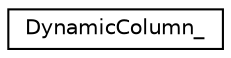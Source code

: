 digraph "Graphical Class Hierarchy"
{
  edge [fontname="Helvetica",fontsize="10",labelfontname="Helvetica",labelfontsize="10"];
  node [fontname="Helvetica",fontsize="10",shape=record];
  rankdir="LR";
  Node0 [label="DynamicColumn_",height=0.2,width=0.4,color="black", fillcolor="white", style="filled",URL="$structDynamicColumn__.html"];
}
